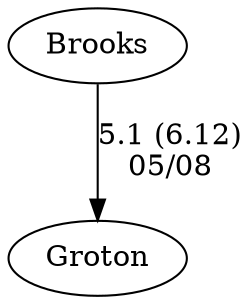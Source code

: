 digraph girls6foursBrooks {Brooks [URL="girls6foursBrooksBrooks.html"];Groton [URL="girls6foursBrooksGroton.html"];Brooks -> Groton[label="5.1 (6.12)
05/08", weight="95", tooltip="NEIRA,Groton JV vs. Brooks JV			
Distance: 1250m Conditions: Conditions were stable throughout the early part of the afternoon, with little wind and a low-to-moderate current. Regrettably, 5th and 8th boats did not get to race after the onset of a thunderstorm forced all boats off the water. Comments: Also racing were girls 7th boats. Brooks won the G7 race with a time of 4:59. Groton's time was 5:07.
None", URL="https://www.row2k.com/results/resultspage.cfm?UID=526B69B04917E518F05719AC1F06A71E&cat=5", random="random"]}